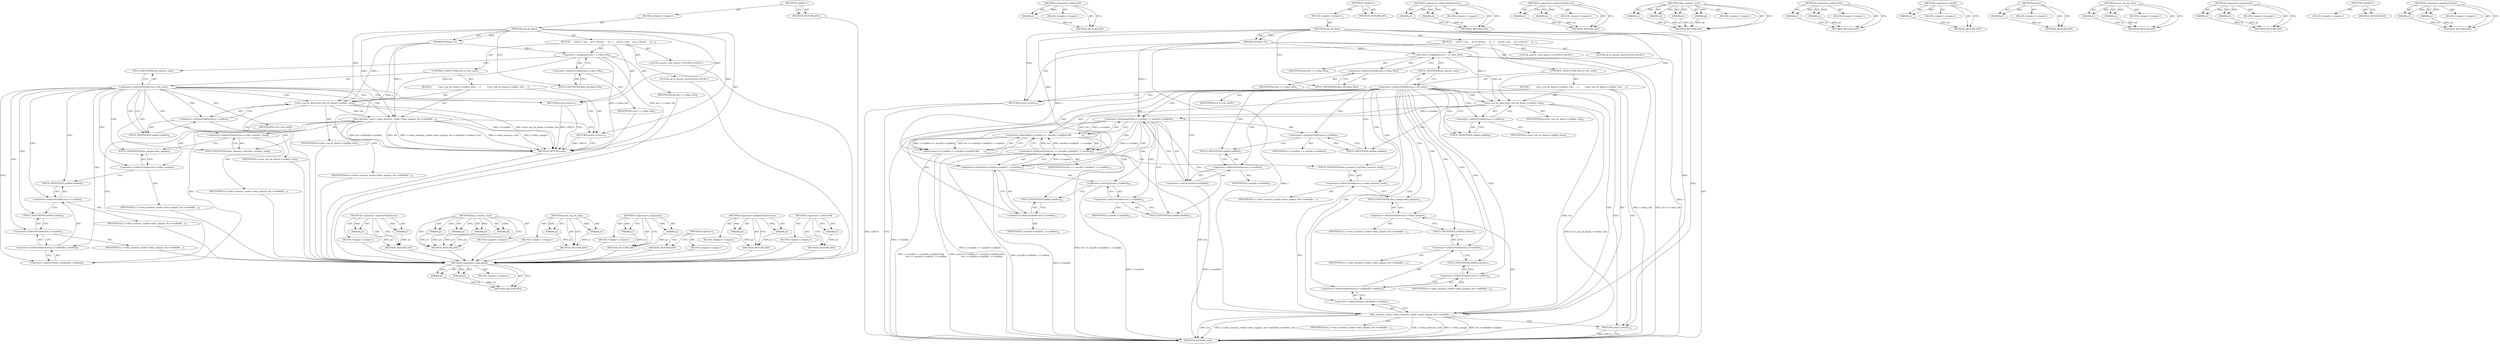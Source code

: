digraph "&lt;operator&gt;.lessEqualsThan" {
vulnerable_89 [label=<(METHOD,&lt;operator&gt;.addressOf)>];
vulnerable_90 [label=<(PARAM,p1)>];
vulnerable_91 [label=<(BLOCK,&lt;empty&gt;,&lt;empty&gt;)>];
vulnerable_92 [label=<(METHOD_RETURN,ANY)>];
vulnerable_6 [label=<(METHOD,&lt;global&gt;)<SUB>1</SUB>>];
vulnerable_7 [label=<(BLOCK,&lt;empty&gt;,&lt;empty&gt;)<SUB>1</SUB>>];
vulnerable_8 [label=<(METHOD,esp_do_dma)<SUB>1</SUB>>];
vulnerable_9 [label=<(PARAM,ESPState *s)<SUB>1</SUB>>];
vulnerable_10 [label=<(BLOCK,{
    uint32_t len;
    int to_device;

     le...,{
    uint32_t len;
    int to_device;

     le...)<SUB>2</SUB>>];
vulnerable_11 [label="<(LOCAL,uint32_t len: uint32_t)<SUB>3</SUB>>"];
vulnerable_12 [label="<(LOCAL,int to_device: int)<SUB>4</SUB>>"];
vulnerable_13 [label=<(&lt;operator&gt;.assignment,len = s-&gt;dma_left)<SUB>6</SUB>>];
vulnerable_14 [label=<(IDENTIFIER,len,len = s-&gt;dma_left)<SUB>6</SUB>>];
vulnerable_15 [label=<(&lt;operator&gt;.indirectFieldAccess,s-&gt;dma_left)<SUB>6</SUB>>];
vulnerable_16 [label=<(IDENTIFIER,s,len = s-&gt;dma_left)<SUB>6</SUB>>];
vulnerable_17 [label=<(FIELD_IDENTIFIER,dma_left,dma_left)<SUB>6</SUB>>];
vulnerable_18 [label=<(CONTROL_STRUCTURE,IF,if (s-&gt;do_cmd))<SUB>7</SUB>>];
vulnerable_19 [label=<(&lt;operator&gt;.indirectFieldAccess,s-&gt;do_cmd)<SUB>7</SUB>>];
vulnerable_20 [label=<(IDENTIFIER,s,if (s-&gt;do_cmd))<SUB>7</SUB>>];
vulnerable_21 [label=<(FIELD_IDENTIFIER,do_cmd,do_cmd)<SUB>7</SUB>>];
vulnerable_22 [label=<(BLOCK,{
         trace_esp_do_dma(s-&gt;cmdlen, len);
  ...,{
         trace_esp_do_dma(s-&gt;cmdlen, len);
  ...)<SUB>7</SUB>>];
vulnerable_23 [label=<(trace_esp_do_dma,trace_esp_do_dma(s-&gt;cmdlen, len))<SUB>8</SUB>>];
vulnerable_24 [label=<(&lt;operator&gt;.indirectFieldAccess,s-&gt;cmdlen)<SUB>8</SUB>>];
vulnerable_25 [label=<(IDENTIFIER,s,trace_esp_do_dma(s-&gt;cmdlen, len))<SUB>8</SUB>>];
vulnerable_26 [label=<(FIELD_IDENTIFIER,cmdlen,cmdlen)<SUB>8</SUB>>];
vulnerable_27 [label=<(IDENTIFIER,len,trace_esp_do_dma(s-&gt;cmdlen, len))<SUB>8</SUB>>];
vulnerable_28 [label=<(dma_memory_read,s-&gt;dma_memory_read(s-&gt;dma_opaque, &amp;s-&gt;cmdbuf[s-...)<SUB>9</SUB>>];
vulnerable_29 [label=<(&lt;operator&gt;.indirectFieldAccess,s-&gt;dma_memory_read)<SUB>9</SUB>>];
vulnerable_30 [label=<(IDENTIFIER,s,s-&gt;dma_memory_read(s-&gt;dma_opaque, &amp;s-&gt;cmdbuf[s-...)<SUB>9</SUB>>];
vulnerable_31 [label=<(FIELD_IDENTIFIER,dma_memory_read,dma_memory_read)<SUB>9</SUB>>];
vulnerable_32 [label=<(&lt;operator&gt;.indirectFieldAccess,s-&gt;dma_opaque)<SUB>9</SUB>>];
vulnerable_33 [label=<(IDENTIFIER,s,s-&gt;dma_memory_read(s-&gt;dma_opaque, &amp;s-&gt;cmdbuf[s-...)<SUB>9</SUB>>];
vulnerable_34 [label=<(FIELD_IDENTIFIER,dma_opaque,dma_opaque)<SUB>9</SUB>>];
vulnerable_35 [label=<(&lt;operator&gt;.addressOf,&amp;s-&gt;cmdbuf[s-&gt;cmdlen])<SUB>9</SUB>>];
vulnerable_36 [label=<(&lt;operator&gt;.indirectIndexAccess,s-&gt;cmdbuf[s-&gt;cmdlen])<SUB>9</SUB>>];
vulnerable_37 [label=<(&lt;operator&gt;.indirectFieldAccess,s-&gt;cmdbuf)<SUB>9</SUB>>];
vulnerable_38 [label=<(IDENTIFIER,s,s-&gt;dma_memory_read(s-&gt;dma_opaque, &amp;s-&gt;cmdbuf[s-...)<SUB>9</SUB>>];
vulnerable_39 [label=<(FIELD_IDENTIFIER,cmdbuf,cmdbuf)<SUB>9</SUB>>];
vulnerable_40 [label=<(&lt;operator&gt;.indirectFieldAccess,s-&gt;cmdlen)<SUB>9</SUB>>];
vulnerable_41 [label=<(IDENTIFIER,s,s-&gt;dma_memory_read(s-&gt;dma_opaque, &amp;s-&gt;cmdbuf[s-...)<SUB>9</SUB>>];
vulnerable_42 [label=<(FIELD_IDENTIFIER,cmdlen,cmdlen)<SUB>9</SUB>>];
vulnerable_43 [label=<(IDENTIFIER,len,s-&gt;dma_memory_read(s-&gt;dma_opaque, &amp;s-&gt;cmdbuf[s-...)<SUB>9</SUB>>];
vulnerable_44 [label=<(RETURN,return;,return;)<SUB>10</SUB>>];
vulnerable_45 [label=<(RETURN,return;,return;)<SUB>12</SUB>>];
vulnerable_46 [label=<(METHOD_RETURN,void)<SUB>1</SUB>>];
vulnerable_48 [label=<(METHOD_RETURN,ANY)<SUB>1</SUB>>];
vulnerable_72 [label=<(METHOD,&lt;operator&gt;.indirectFieldAccess)>];
vulnerable_73 [label=<(PARAM,p1)>];
vulnerable_74 [label=<(PARAM,p2)>];
vulnerable_75 [label=<(BLOCK,&lt;empty&gt;,&lt;empty&gt;)>];
vulnerable_76 [label=<(METHOD_RETURN,ANY)>];
vulnerable_82 [label=<(METHOD,dma_memory_read)>];
vulnerable_83 [label=<(PARAM,p1)>];
vulnerable_84 [label=<(PARAM,p2)>];
vulnerable_85 [label=<(PARAM,p3)>];
vulnerable_86 [label=<(PARAM,p4)>];
vulnerable_87 [label=<(BLOCK,&lt;empty&gt;,&lt;empty&gt;)>];
vulnerable_88 [label=<(METHOD_RETURN,ANY)>];
vulnerable_77 [label=<(METHOD,trace_esp_do_dma)>];
vulnerable_78 [label=<(PARAM,p1)>];
vulnerable_79 [label=<(PARAM,p2)>];
vulnerable_80 [label=<(BLOCK,&lt;empty&gt;,&lt;empty&gt;)>];
vulnerable_81 [label=<(METHOD_RETURN,ANY)>];
vulnerable_67 [label=<(METHOD,&lt;operator&gt;.assignment)>];
vulnerable_68 [label=<(PARAM,p1)>];
vulnerable_69 [label=<(PARAM,p2)>];
vulnerable_70 [label=<(BLOCK,&lt;empty&gt;,&lt;empty&gt;)>];
vulnerable_71 [label=<(METHOD_RETURN,ANY)>];
vulnerable_61 [label=<(METHOD,&lt;global&gt;)<SUB>1</SUB>>];
vulnerable_62 [label=<(BLOCK,&lt;empty&gt;,&lt;empty&gt;)>];
vulnerable_63 [label=<(METHOD_RETURN,ANY)>];
vulnerable_93 [label=<(METHOD,&lt;operator&gt;.indirectIndexAccess)>];
vulnerable_94 [label=<(PARAM,p1)>];
vulnerable_95 [label=<(PARAM,p2)>];
vulnerable_96 [label=<(BLOCK,&lt;empty&gt;,&lt;empty&gt;)>];
vulnerable_97 [label=<(METHOD_RETURN,ANY)>];
fixed_106 [label=<(METHOD,&lt;operator&gt;.logicalAnd)>];
fixed_107 [label=<(PARAM,p1)>];
fixed_108 [label=<(PARAM,p2)>];
fixed_109 [label=<(BLOCK,&lt;empty&gt;,&lt;empty&gt;)>];
fixed_110 [label=<(METHOD_RETURN,ANY)>];
fixed_132 [label=<(METHOD,&lt;operator&gt;.addressOf)>];
fixed_133 [label=<(PARAM,p1)>];
fixed_134 [label=<(BLOCK,&lt;empty&gt;,&lt;empty&gt;)>];
fixed_135 [label=<(METHOD_RETURN,ANY)>];
fixed_6 [label=<(METHOD,&lt;global&gt;)<SUB>1</SUB>>];
fixed_7 [label=<(BLOCK,&lt;empty&gt;,&lt;empty&gt;)<SUB>1</SUB>>];
fixed_8 [label=<(METHOD,esp_do_dma)<SUB>1</SUB>>];
fixed_9 [label=<(PARAM,ESPState *s)<SUB>1</SUB>>];
fixed_10 [label=<(BLOCK,{
    uint32_t len;
    int to_device;

     le...,{
    uint32_t len;
    int to_device;

     le...)<SUB>2</SUB>>];
fixed_11 [label="<(LOCAL,uint32_t len: uint32_t)<SUB>3</SUB>>"];
fixed_12 [label="<(LOCAL,int to_device: int)<SUB>4</SUB>>"];
fixed_13 [label=<(&lt;operator&gt;.assignment,len = s-&gt;dma_left)<SUB>6</SUB>>];
fixed_14 [label=<(IDENTIFIER,len,len = s-&gt;dma_left)<SUB>6</SUB>>];
fixed_15 [label=<(&lt;operator&gt;.indirectFieldAccess,s-&gt;dma_left)<SUB>6</SUB>>];
fixed_16 [label=<(IDENTIFIER,s,len = s-&gt;dma_left)<SUB>6</SUB>>];
fixed_17 [label=<(FIELD_IDENTIFIER,dma_left,dma_left)<SUB>6</SUB>>];
fixed_18 [label=<(CONTROL_STRUCTURE,IF,if (s-&gt;do_cmd))<SUB>7</SUB>>];
fixed_19 [label=<(&lt;operator&gt;.indirectFieldAccess,s-&gt;do_cmd)<SUB>7</SUB>>];
fixed_20 [label=<(IDENTIFIER,s,if (s-&gt;do_cmd))<SUB>7</SUB>>];
fixed_21 [label=<(FIELD_IDENTIFIER,do_cmd,do_cmd)<SUB>7</SUB>>];
fixed_22 [label=<(BLOCK,{
         trace_esp_do_dma(s-&gt;cmdlen, len);
  ...,{
         trace_esp_do_dma(s-&gt;cmdlen, len);
  ...)<SUB>7</SUB>>];
fixed_23 [label=<(trace_esp_do_dma,trace_esp_do_dma(s-&gt;cmdlen, len))<SUB>8</SUB>>];
fixed_24 [label=<(&lt;operator&gt;.indirectFieldAccess,s-&gt;cmdlen)<SUB>8</SUB>>];
fixed_25 [label=<(IDENTIFIER,s,trace_esp_do_dma(s-&gt;cmdlen, len))<SUB>8</SUB>>];
fixed_26 [label=<(FIELD_IDENTIFIER,cmdlen,cmdlen)<SUB>8</SUB>>];
fixed_27 [label=<(IDENTIFIER,len,trace_esp_do_dma(s-&gt;cmdlen, len))<SUB>8</SUB>>];
fixed_28 [label=<(assert,assert (s-&gt;cmdlen &lt;= sizeof(s-&gt;cmdbuf) &amp;&amp;
     ...)<SUB>9</SUB>>];
fixed_29 [label=<(&lt;operator&gt;.logicalAnd,s-&gt;cmdlen &lt;= sizeof(s-&gt;cmdbuf) &amp;&amp;
             ...)<SUB>9</SUB>>];
fixed_30 [label=<(&lt;operator&gt;.lessEqualsThan,s-&gt;cmdlen &lt;= sizeof(s-&gt;cmdbuf))<SUB>9</SUB>>];
fixed_31 [label=<(&lt;operator&gt;.indirectFieldAccess,s-&gt;cmdlen)<SUB>9</SUB>>];
fixed_32 [label=<(IDENTIFIER,s,s-&gt;cmdlen &lt;= sizeof(s-&gt;cmdbuf))<SUB>9</SUB>>];
fixed_33 [label=<(FIELD_IDENTIFIER,cmdlen,cmdlen)<SUB>9</SUB>>];
fixed_34 [label=<(&lt;operator&gt;.sizeOf,sizeof(s-&gt;cmdbuf))<SUB>9</SUB>>];
fixed_35 [label=<(&lt;operator&gt;.indirectFieldAccess,s-&gt;cmdbuf)<SUB>9</SUB>>];
fixed_36 [label=<(IDENTIFIER,s,sizeof(s-&gt;cmdbuf))<SUB>9</SUB>>];
fixed_37 [label=<(FIELD_IDENTIFIER,cmdbuf,cmdbuf)<SUB>9</SUB>>];
fixed_38 [label=<(&lt;operator&gt;.lessEqualsThan,len &lt;= sizeof(s-&gt;cmdbuf) - s-&gt;cmdlen)<SUB>10</SUB>>];
fixed_39 [label=<(IDENTIFIER,len,len &lt;= sizeof(s-&gt;cmdbuf) - s-&gt;cmdlen)<SUB>10</SUB>>];
fixed_40 [label=<(&lt;operator&gt;.subtraction,sizeof(s-&gt;cmdbuf) - s-&gt;cmdlen)<SUB>10</SUB>>];
fixed_41 [label=<(&lt;operator&gt;.sizeOf,sizeof(s-&gt;cmdbuf))<SUB>10</SUB>>];
fixed_42 [label=<(&lt;operator&gt;.indirectFieldAccess,s-&gt;cmdbuf)<SUB>10</SUB>>];
fixed_43 [label=<(IDENTIFIER,s,sizeof(s-&gt;cmdbuf))<SUB>10</SUB>>];
fixed_44 [label=<(FIELD_IDENTIFIER,cmdbuf,cmdbuf)<SUB>10</SUB>>];
fixed_45 [label=<(&lt;operator&gt;.indirectFieldAccess,s-&gt;cmdlen)<SUB>10</SUB>>];
fixed_46 [label=<(IDENTIFIER,s,sizeof(s-&gt;cmdbuf) - s-&gt;cmdlen)<SUB>10</SUB>>];
fixed_47 [label=<(FIELD_IDENTIFIER,cmdlen,cmdlen)<SUB>10</SUB>>];
fixed_48 [label=<(dma_memory_read,s-&gt;dma_memory_read(s-&gt;dma_opaque, &amp;s-&gt;cmdbuf[s-...)<SUB>11</SUB>>];
fixed_49 [label=<(&lt;operator&gt;.indirectFieldAccess,s-&gt;dma_memory_read)<SUB>11</SUB>>];
fixed_50 [label=<(IDENTIFIER,s,s-&gt;dma_memory_read(s-&gt;dma_opaque, &amp;s-&gt;cmdbuf[s-...)<SUB>11</SUB>>];
fixed_51 [label=<(FIELD_IDENTIFIER,dma_memory_read,dma_memory_read)<SUB>11</SUB>>];
fixed_52 [label=<(&lt;operator&gt;.indirectFieldAccess,s-&gt;dma_opaque)<SUB>11</SUB>>];
fixed_53 [label=<(IDENTIFIER,s,s-&gt;dma_memory_read(s-&gt;dma_opaque, &amp;s-&gt;cmdbuf[s-...)<SUB>11</SUB>>];
fixed_54 [label=<(FIELD_IDENTIFIER,dma_opaque,dma_opaque)<SUB>11</SUB>>];
fixed_55 [label=<(&lt;operator&gt;.addressOf,&amp;s-&gt;cmdbuf[s-&gt;cmdlen])<SUB>11</SUB>>];
fixed_56 [label=<(&lt;operator&gt;.indirectIndexAccess,s-&gt;cmdbuf[s-&gt;cmdlen])<SUB>11</SUB>>];
fixed_57 [label=<(&lt;operator&gt;.indirectFieldAccess,s-&gt;cmdbuf)<SUB>11</SUB>>];
fixed_58 [label=<(IDENTIFIER,s,s-&gt;dma_memory_read(s-&gt;dma_opaque, &amp;s-&gt;cmdbuf[s-...)<SUB>11</SUB>>];
fixed_59 [label=<(FIELD_IDENTIFIER,cmdbuf,cmdbuf)<SUB>11</SUB>>];
fixed_60 [label=<(&lt;operator&gt;.indirectFieldAccess,s-&gt;cmdlen)<SUB>11</SUB>>];
fixed_61 [label=<(IDENTIFIER,s,s-&gt;dma_memory_read(s-&gt;dma_opaque, &amp;s-&gt;cmdbuf[s-...)<SUB>11</SUB>>];
fixed_62 [label=<(FIELD_IDENTIFIER,cmdlen,cmdlen)<SUB>11</SUB>>];
fixed_63 [label=<(IDENTIFIER,len,s-&gt;dma_memory_read(s-&gt;dma_opaque, &amp;s-&gt;cmdbuf[s-...)<SUB>11</SUB>>];
fixed_64 [label=<(RETURN,return;,return;)<SUB>12</SUB>>];
fixed_65 [label=<(RETURN,return;,return;)<SUB>14</SUB>>];
fixed_66 [label=<(METHOD_RETURN,void)<SUB>1</SUB>>];
fixed_68 [label=<(METHOD_RETURN,ANY)<SUB>1</SUB>>];
fixed_136 [label=<(METHOD,&lt;operator&gt;.indirectIndexAccess)>];
fixed_137 [label=<(PARAM,p1)>];
fixed_138 [label=<(PARAM,p2)>];
fixed_139 [label=<(BLOCK,&lt;empty&gt;,&lt;empty&gt;)>];
fixed_140 [label=<(METHOD_RETURN,ANY)>];
fixed_92 [label=<(METHOD,&lt;operator&gt;.indirectFieldAccess)>];
fixed_93 [label=<(PARAM,p1)>];
fixed_94 [label=<(PARAM,p2)>];
fixed_95 [label=<(BLOCK,&lt;empty&gt;,&lt;empty&gt;)>];
fixed_96 [label=<(METHOD_RETURN,ANY)>];
fixed_125 [label=<(METHOD,dma_memory_read)>];
fixed_126 [label=<(PARAM,p1)>];
fixed_127 [label=<(PARAM,p2)>];
fixed_128 [label=<(PARAM,p3)>];
fixed_129 [label=<(PARAM,p4)>];
fixed_130 [label=<(BLOCK,&lt;empty&gt;,&lt;empty&gt;)>];
fixed_131 [label=<(METHOD_RETURN,ANY)>];
fixed_120 [label=<(METHOD,&lt;operator&gt;.subtraction)>];
fixed_121 [label=<(PARAM,p1)>];
fixed_122 [label=<(PARAM,p2)>];
fixed_123 [label=<(BLOCK,&lt;empty&gt;,&lt;empty&gt;)>];
fixed_124 [label=<(METHOD_RETURN,ANY)>];
fixed_116 [label=<(METHOD,&lt;operator&gt;.sizeOf)>];
fixed_117 [label=<(PARAM,p1)>];
fixed_118 [label=<(BLOCK,&lt;empty&gt;,&lt;empty&gt;)>];
fixed_119 [label=<(METHOD_RETURN,ANY)>];
fixed_102 [label=<(METHOD,assert)>];
fixed_103 [label=<(PARAM,p1)>];
fixed_104 [label=<(BLOCK,&lt;empty&gt;,&lt;empty&gt;)>];
fixed_105 [label=<(METHOD_RETURN,ANY)>];
fixed_97 [label=<(METHOD,trace_esp_do_dma)>];
fixed_98 [label=<(PARAM,p1)>];
fixed_99 [label=<(PARAM,p2)>];
fixed_100 [label=<(BLOCK,&lt;empty&gt;,&lt;empty&gt;)>];
fixed_101 [label=<(METHOD_RETURN,ANY)>];
fixed_87 [label=<(METHOD,&lt;operator&gt;.assignment)>];
fixed_88 [label=<(PARAM,p1)>];
fixed_89 [label=<(PARAM,p2)>];
fixed_90 [label=<(BLOCK,&lt;empty&gt;,&lt;empty&gt;)>];
fixed_91 [label=<(METHOD_RETURN,ANY)>];
fixed_81 [label=<(METHOD,&lt;global&gt;)<SUB>1</SUB>>];
fixed_82 [label=<(BLOCK,&lt;empty&gt;,&lt;empty&gt;)>];
fixed_83 [label=<(METHOD_RETURN,ANY)>];
fixed_111 [label=<(METHOD,&lt;operator&gt;.lessEqualsThan)>];
fixed_112 [label=<(PARAM,p1)>];
fixed_113 [label=<(PARAM,p2)>];
fixed_114 [label=<(BLOCK,&lt;empty&gt;,&lt;empty&gt;)>];
fixed_115 [label=<(METHOD_RETURN,ANY)>];
vulnerable_89 -> vulnerable_90  [key=0, label="AST: "];
vulnerable_89 -> vulnerable_90  [key=1, label="DDG: "];
vulnerable_89 -> vulnerable_91  [key=0, label="AST: "];
vulnerable_89 -> vulnerable_92  [key=0, label="AST: "];
vulnerable_89 -> vulnerable_92  [key=1, label="CFG: "];
vulnerable_90 -> vulnerable_92  [key=0, label="DDG: p1"];
vulnerable_91 -> fixed_106  [key=0];
vulnerable_92 -> fixed_106  [key=0];
vulnerable_6 -> vulnerable_7  [key=0, label="AST: "];
vulnerable_6 -> vulnerable_48  [key=0, label="AST: "];
vulnerable_6 -> vulnerable_48  [key=1, label="CFG: "];
vulnerable_7 -> vulnerable_8  [key=0, label="AST: "];
vulnerable_8 -> vulnerable_9  [key=0, label="AST: "];
vulnerable_8 -> vulnerable_9  [key=1, label="DDG: "];
vulnerable_8 -> vulnerable_10  [key=0, label="AST: "];
vulnerable_8 -> vulnerable_46  [key=0, label="AST: "];
vulnerable_8 -> vulnerable_17  [key=0, label="CFG: "];
vulnerable_8 -> vulnerable_45  [key=0, label="DDG: "];
vulnerable_8 -> vulnerable_44  [key=0, label="DDG: "];
vulnerable_8 -> vulnerable_23  [key=0, label="DDG: "];
vulnerable_8 -> vulnerable_28  [key=0, label="DDG: "];
vulnerable_9 -> vulnerable_46  [key=0, label="DDG: s"];
vulnerable_9 -> vulnerable_13  [key=0, label="DDG: s"];
vulnerable_9 -> vulnerable_23  [key=0, label="DDG: s"];
vulnerable_9 -> vulnerable_28  [key=0, label="DDG: s"];
vulnerable_10 -> vulnerable_11  [key=0, label="AST: "];
vulnerable_10 -> vulnerable_12  [key=0, label="AST: "];
vulnerable_10 -> vulnerable_13  [key=0, label="AST: "];
vulnerable_10 -> vulnerable_18  [key=0, label="AST: "];
vulnerable_10 -> vulnerable_45  [key=0, label="AST: "];
vulnerable_11 -> fixed_106  [key=0];
vulnerable_12 -> fixed_106  [key=0];
vulnerable_13 -> vulnerable_14  [key=0, label="AST: "];
vulnerable_13 -> vulnerable_15  [key=0, label="AST: "];
vulnerable_13 -> vulnerable_21  [key=0, label="CFG: "];
vulnerable_13 -> vulnerable_46  [key=0, label="DDG: s-&gt;dma_left"];
vulnerable_13 -> vulnerable_46  [key=1, label="DDG: len = s-&gt;dma_left"];
vulnerable_13 -> vulnerable_23  [key=0, label="DDG: len"];
vulnerable_14 -> fixed_106  [key=0];
vulnerable_15 -> vulnerable_16  [key=0, label="AST: "];
vulnerable_15 -> vulnerable_17  [key=0, label="AST: "];
vulnerable_15 -> vulnerable_13  [key=0, label="CFG: "];
vulnerable_16 -> fixed_106  [key=0];
vulnerable_17 -> vulnerable_15  [key=0, label="CFG: "];
vulnerable_18 -> vulnerable_19  [key=0, label="AST: "];
vulnerable_18 -> vulnerable_22  [key=0, label="AST: "];
vulnerable_19 -> vulnerable_20  [key=0, label="AST: "];
vulnerable_19 -> vulnerable_21  [key=0, label="AST: "];
vulnerable_19 -> vulnerable_45  [key=0, label="CFG: "];
vulnerable_19 -> vulnerable_45  [key=1, label="CDG: "];
vulnerable_19 -> vulnerable_26  [key=0, label="CFG: "];
vulnerable_19 -> vulnerable_26  [key=1, label="CDG: "];
vulnerable_19 -> vulnerable_40  [key=0, label="CDG: "];
vulnerable_19 -> vulnerable_24  [key=0, label="CDG: "];
vulnerable_19 -> vulnerable_29  [key=0, label="CDG: "];
vulnerable_19 -> vulnerable_34  [key=0, label="CDG: "];
vulnerable_19 -> vulnerable_32  [key=0, label="CDG: "];
vulnerable_19 -> vulnerable_42  [key=0, label="CDG: "];
vulnerable_19 -> vulnerable_23  [key=0, label="CDG: "];
vulnerable_19 -> vulnerable_28  [key=0, label="CDG: "];
vulnerable_19 -> vulnerable_36  [key=0, label="CDG: "];
vulnerable_19 -> vulnerable_44  [key=0, label="CDG: "];
vulnerable_19 -> vulnerable_35  [key=0, label="CDG: "];
vulnerable_19 -> vulnerable_37  [key=0, label="CDG: "];
vulnerable_19 -> vulnerable_39  [key=0, label="CDG: "];
vulnerable_19 -> vulnerable_31  [key=0, label="CDG: "];
vulnerable_20 -> fixed_106  [key=0];
vulnerable_21 -> vulnerable_19  [key=0, label="CFG: "];
vulnerable_22 -> vulnerable_23  [key=0, label="AST: "];
vulnerable_22 -> vulnerable_28  [key=0, label="AST: "];
vulnerable_22 -> vulnerable_44  [key=0, label="AST: "];
vulnerable_23 -> vulnerable_24  [key=0, label="AST: "];
vulnerable_23 -> vulnerable_27  [key=0, label="AST: "];
vulnerable_23 -> vulnerable_31  [key=0, label="CFG: "];
vulnerable_23 -> vulnerable_46  [key=0, label="DDG: s-&gt;cmdlen"];
vulnerable_23 -> vulnerable_46  [key=1, label="DDG: trace_esp_do_dma(s-&gt;cmdlen, len)"];
vulnerable_23 -> vulnerable_28  [key=0, label="DDG: len"];
vulnerable_24 -> vulnerable_25  [key=0, label="AST: "];
vulnerable_24 -> vulnerable_26  [key=0, label="AST: "];
vulnerable_24 -> vulnerable_23  [key=0, label="CFG: "];
vulnerable_25 -> fixed_106  [key=0];
vulnerable_26 -> vulnerable_24  [key=0, label="CFG: "];
vulnerable_27 -> fixed_106  [key=0];
vulnerable_28 -> vulnerable_29  [key=0, label="AST: "];
vulnerable_28 -> vulnerable_32  [key=0, label="AST: "];
vulnerable_28 -> vulnerable_35  [key=0, label="AST: "];
vulnerable_28 -> vulnerable_43  [key=0, label="AST: "];
vulnerable_28 -> vulnerable_44  [key=0, label="CFG: "];
vulnerable_28 -> vulnerable_46  [key=0, label="DDG: s-&gt;dma_memory_read"];
vulnerable_28 -> vulnerable_46  [key=1, label="DDG: s-&gt;dma_opaque"];
vulnerable_28 -> vulnerable_46  [key=2, label="DDG: &amp;s-&gt;cmdbuf[s-&gt;cmdlen]"];
vulnerable_28 -> vulnerable_46  [key=3, label="DDG: len"];
vulnerable_28 -> vulnerable_46  [key=4, label="DDG: s-&gt;dma_memory_read(s-&gt;dma_opaque, &amp;s-&gt;cmdbuf[s-&gt;cmdlen], len)"];
vulnerable_29 -> vulnerable_30  [key=0, label="AST: "];
vulnerable_29 -> vulnerable_31  [key=0, label="AST: "];
vulnerable_29 -> vulnerable_34  [key=0, label="CFG: "];
vulnerable_30 -> fixed_106  [key=0];
vulnerable_31 -> vulnerable_29  [key=0, label="CFG: "];
vulnerable_32 -> vulnerable_33  [key=0, label="AST: "];
vulnerable_32 -> vulnerable_34  [key=0, label="AST: "];
vulnerable_32 -> vulnerable_39  [key=0, label="CFG: "];
vulnerable_33 -> fixed_106  [key=0];
vulnerable_34 -> vulnerable_32  [key=0, label="CFG: "];
vulnerable_35 -> vulnerable_36  [key=0, label="AST: "];
vulnerable_35 -> vulnerable_28  [key=0, label="CFG: "];
vulnerable_36 -> vulnerable_37  [key=0, label="AST: "];
vulnerable_36 -> vulnerable_40  [key=0, label="AST: "];
vulnerable_36 -> vulnerable_35  [key=0, label="CFG: "];
vulnerable_37 -> vulnerable_38  [key=0, label="AST: "];
vulnerable_37 -> vulnerable_39  [key=0, label="AST: "];
vulnerable_37 -> vulnerable_42  [key=0, label="CFG: "];
vulnerable_38 -> fixed_106  [key=0];
vulnerable_39 -> vulnerable_37  [key=0, label="CFG: "];
vulnerable_40 -> vulnerable_41  [key=0, label="AST: "];
vulnerable_40 -> vulnerable_42  [key=0, label="AST: "];
vulnerable_40 -> vulnerable_36  [key=0, label="CFG: "];
vulnerable_41 -> fixed_106  [key=0];
vulnerable_42 -> vulnerable_40  [key=0, label="CFG: "];
vulnerable_43 -> fixed_106  [key=0];
vulnerable_44 -> vulnerable_46  [key=0, label="CFG: "];
vulnerable_44 -> vulnerable_46  [key=1, label="DDG: &lt;RET&gt;"];
vulnerable_45 -> vulnerable_46  [key=0, label="CFG: "];
vulnerable_45 -> vulnerable_46  [key=1, label="DDG: &lt;RET&gt;"];
vulnerable_46 -> fixed_106  [key=0];
vulnerable_48 -> fixed_106  [key=0];
vulnerable_72 -> vulnerable_73  [key=0, label="AST: "];
vulnerable_72 -> vulnerable_73  [key=1, label="DDG: "];
vulnerable_72 -> vulnerable_75  [key=0, label="AST: "];
vulnerable_72 -> vulnerable_74  [key=0, label="AST: "];
vulnerable_72 -> vulnerable_74  [key=1, label="DDG: "];
vulnerable_72 -> vulnerable_76  [key=0, label="AST: "];
vulnerable_72 -> vulnerable_76  [key=1, label="CFG: "];
vulnerable_73 -> vulnerable_76  [key=0, label="DDG: p1"];
vulnerable_74 -> vulnerable_76  [key=0, label="DDG: p2"];
vulnerable_75 -> fixed_106  [key=0];
vulnerable_76 -> fixed_106  [key=0];
vulnerable_82 -> vulnerable_83  [key=0, label="AST: "];
vulnerable_82 -> vulnerable_83  [key=1, label="DDG: "];
vulnerable_82 -> vulnerable_87  [key=0, label="AST: "];
vulnerable_82 -> vulnerable_84  [key=0, label="AST: "];
vulnerable_82 -> vulnerable_84  [key=1, label="DDG: "];
vulnerable_82 -> vulnerable_88  [key=0, label="AST: "];
vulnerable_82 -> vulnerable_88  [key=1, label="CFG: "];
vulnerable_82 -> vulnerable_85  [key=0, label="AST: "];
vulnerable_82 -> vulnerable_85  [key=1, label="DDG: "];
vulnerable_82 -> vulnerable_86  [key=0, label="AST: "];
vulnerable_82 -> vulnerable_86  [key=1, label="DDG: "];
vulnerable_83 -> vulnerable_88  [key=0, label="DDG: p1"];
vulnerable_84 -> vulnerable_88  [key=0, label="DDG: p2"];
vulnerable_85 -> vulnerable_88  [key=0, label="DDG: p3"];
vulnerable_86 -> vulnerable_88  [key=0, label="DDG: p4"];
vulnerable_87 -> fixed_106  [key=0];
vulnerable_88 -> fixed_106  [key=0];
vulnerable_77 -> vulnerable_78  [key=0, label="AST: "];
vulnerable_77 -> vulnerable_78  [key=1, label="DDG: "];
vulnerable_77 -> vulnerable_80  [key=0, label="AST: "];
vulnerable_77 -> vulnerable_79  [key=0, label="AST: "];
vulnerable_77 -> vulnerable_79  [key=1, label="DDG: "];
vulnerable_77 -> vulnerable_81  [key=0, label="AST: "];
vulnerable_77 -> vulnerable_81  [key=1, label="CFG: "];
vulnerable_78 -> vulnerable_81  [key=0, label="DDG: p1"];
vulnerable_79 -> vulnerable_81  [key=0, label="DDG: p2"];
vulnerable_80 -> fixed_106  [key=0];
vulnerable_81 -> fixed_106  [key=0];
vulnerable_67 -> vulnerable_68  [key=0, label="AST: "];
vulnerable_67 -> vulnerable_68  [key=1, label="DDG: "];
vulnerable_67 -> vulnerable_70  [key=0, label="AST: "];
vulnerable_67 -> vulnerable_69  [key=0, label="AST: "];
vulnerable_67 -> vulnerable_69  [key=1, label="DDG: "];
vulnerable_67 -> vulnerable_71  [key=0, label="AST: "];
vulnerable_67 -> vulnerable_71  [key=1, label="CFG: "];
vulnerable_68 -> vulnerable_71  [key=0, label="DDG: p1"];
vulnerable_69 -> vulnerable_71  [key=0, label="DDG: p2"];
vulnerable_70 -> fixed_106  [key=0];
vulnerable_71 -> fixed_106  [key=0];
vulnerable_61 -> vulnerable_62  [key=0, label="AST: "];
vulnerable_61 -> vulnerable_63  [key=0, label="AST: "];
vulnerable_61 -> vulnerable_63  [key=1, label="CFG: "];
vulnerable_62 -> fixed_106  [key=0];
vulnerable_63 -> fixed_106  [key=0];
vulnerable_93 -> vulnerable_94  [key=0, label="AST: "];
vulnerable_93 -> vulnerable_94  [key=1, label="DDG: "];
vulnerable_93 -> vulnerable_96  [key=0, label="AST: "];
vulnerable_93 -> vulnerable_95  [key=0, label="AST: "];
vulnerable_93 -> vulnerable_95  [key=1, label="DDG: "];
vulnerable_93 -> vulnerable_97  [key=0, label="AST: "];
vulnerable_93 -> vulnerable_97  [key=1, label="CFG: "];
vulnerable_94 -> vulnerable_97  [key=0, label="DDG: p1"];
vulnerable_95 -> vulnerable_97  [key=0, label="DDG: p2"];
vulnerable_96 -> fixed_106  [key=0];
vulnerable_97 -> fixed_106  [key=0];
fixed_106 -> fixed_107  [key=0, label="AST: "];
fixed_106 -> fixed_107  [key=1, label="DDG: "];
fixed_106 -> fixed_109  [key=0, label="AST: "];
fixed_106 -> fixed_108  [key=0, label="AST: "];
fixed_106 -> fixed_108  [key=1, label="DDG: "];
fixed_106 -> fixed_110  [key=0, label="AST: "];
fixed_106 -> fixed_110  [key=1, label="CFG: "];
fixed_107 -> fixed_110  [key=0, label="DDG: p1"];
fixed_108 -> fixed_110  [key=0, label="DDG: p2"];
fixed_132 -> fixed_133  [key=0, label="AST: "];
fixed_132 -> fixed_133  [key=1, label="DDG: "];
fixed_132 -> fixed_134  [key=0, label="AST: "];
fixed_132 -> fixed_135  [key=0, label="AST: "];
fixed_132 -> fixed_135  [key=1, label="CFG: "];
fixed_133 -> fixed_135  [key=0, label="DDG: p1"];
fixed_6 -> fixed_7  [key=0, label="AST: "];
fixed_6 -> fixed_68  [key=0, label="AST: "];
fixed_6 -> fixed_68  [key=1, label="CFG: "];
fixed_7 -> fixed_8  [key=0, label="AST: "];
fixed_8 -> fixed_9  [key=0, label="AST: "];
fixed_8 -> fixed_9  [key=1, label="DDG: "];
fixed_8 -> fixed_10  [key=0, label="AST: "];
fixed_8 -> fixed_66  [key=0, label="AST: "];
fixed_8 -> fixed_17  [key=0, label="CFG: "];
fixed_8 -> fixed_65  [key=0, label="DDG: "];
fixed_8 -> fixed_64  [key=0, label="DDG: "];
fixed_8 -> fixed_23  [key=0, label="DDG: "];
fixed_8 -> fixed_48  [key=0, label="DDG: "];
fixed_8 -> fixed_38  [key=0, label="DDG: "];
fixed_9 -> fixed_66  [key=0, label="DDG: s"];
fixed_9 -> fixed_13  [key=0, label="DDG: s"];
fixed_9 -> fixed_23  [key=0, label="DDG: s"];
fixed_9 -> fixed_48  [key=0, label="DDG: s"];
fixed_9 -> fixed_30  [key=0, label="DDG: s"];
fixed_9 -> fixed_40  [key=0, label="DDG: s"];
fixed_10 -> fixed_11  [key=0, label="AST: "];
fixed_10 -> fixed_12  [key=0, label="AST: "];
fixed_10 -> fixed_13  [key=0, label="AST: "];
fixed_10 -> fixed_18  [key=0, label="AST: "];
fixed_10 -> fixed_65  [key=0, label="AST: "];
fixed_13 -> fixed_14  [key=0, label="AST: "];
fixed_13 -> fixed_15  [key=0, label="AST: "];
fixed_13 -> fixed_21  [key=0, label="CFG: "];
fixed_13 -> fixed_66  [key=0, label="DDG: s-&gt;dma_left"];
fixed_13 -> fixed_66  [key=1, label="DDG: len = s-&gt;dma_left"];
fixed_13 -> fixed_23  [key=0, label="DDG: len"];
fixed_15 -> fixed_16  [key=0, label="AST: "];
fixed_15 -> fixed_17  [key=0, label="AST: "];
fixed_15 -> fixed_13  [key=0, label="CFG: "];
fixed_17 -> fixed_15  [key=0, label="CFG: "];
fixed_18 -> fixed_19  [key=0, label="AST: "];
fixed_18 -> fixed_22  [key=0, label="AST: "];
fixed_19 -> fixed_20  [key=0, label="AST: "];
fixed_19 -> fixed_21  [key=0, label="AST: "];
fixed_19 -> fixed_65  [key=0, label="CFG: "];
fixed_19 -> fixed_65  [key=1, label="CDG: "];
fixed_19 -> fixed_26  [key=0, label="CFG: "];
fixed_19 -> fixed_26  [key=1, label="CDG: "];
fixed_19 -> fixed_24  [key=0, label="CDG: "];
fixed_19 -> fixed_30  [key=0, label="CDG: "];
fixed_19 -> fixed_34  [key=0, label="CDG: "];
fixed_19 -> fixed_48  [key=0, label="CDG: "];
fixed_19 -> fixed_49  [key=0, label="CDG: "];
fixed_19 -> fixed_60  [key=0, label="CDG: "];
fixed_19 -> fixed_33  [key=0, label="CDG: "];
fixed_19 -> fixed_64  [key=0, label="CDG: "];
fixed_19 -> fixed_23  [key=0, label="CDG: "];
fixed_19 -> fixed_51  [key=0, label="CDG: "];
fixed_19 -> fixed_57  [key=0, label="CDG: "];
fixed_19 -> fixed_28  [key=0, label="CDG: "];
fixed_19 -> fixed_52  [key=0, label="CDG: "];
fixed_19 -> fixed_37  [key=0, label="CDG: "];
fixed_19 -> fixed_56  [key=0, label="CDG: "];
fixed_19 -> fixed_29  [key=0, label="CDG: "];
fixed_19 -> fixed_59  [key=0, label="CDG: "];
fixed_19 -> fixed_35  [key=0, label="CDG: "];
fixed_19 -> fixed_55  [key=0, label="CDG: "];
fixed_19 -> fixed_54  [key=0, label="CDG: "];
fixed_19 -> fixed_62  [key=0, label="CDG: "];
fixed_19 -> fixed_31  [key=0, label="CDG: "];
fixed_21 -> fixed_19  [key=0, label="CFG: "];
fixed_22 -> fixed_23  [key=0, label="AST: "];
fixed_22 -> fixed_28  [key=0, label="AST: "];
fixed_22 -> fixed_48  [key=0, label="AST: "];
fixed_22 -> fixed_64  [key=0, label="AST: "];
fixed_23 -> fixed_24  [key=0, label="AST: "];
fixed_23 -> fixed_27  [key=0, label="AST: "];
fixed_23 -> fixed_33  [key=0, label="CFG: "];
fixed_23 -> fixed_66  [key=0, label="DDG: trace_esp_do_dma(s-&gt;cmdlen, len)"];
fixed_23 -> fixed_48  [key=0, label="DDG: len"];
fixed_23 -> fixed_30  [key=0, label="DDG: s-&gt;cmdlen"];
fixed_23 -> fixed_38  [key=0, label="DDG: len"];
fixed_24 -> fixed_25  [key=0, label="AST: "];
fixed_24 -> fixed_26  [key=0, label="AST: "];
fixed_24 -> fixed_23  [key=0, label="CFG: "];
fixed_26 -> fixed_24  [key=0, label="CFG: "];
fixed_28 -> fixed_29  [key=0, label="AST: "];
fixed_28 -> fixed_51  [key=0, label="CFG: "];
fixed_28 -> fixed_66  [key=0, label="DDG: s-&gt;cmdlen &lt;= sizeof(s-&gt;cmdbuf) &amp;&amp;
                len &lt;= sizeof(s-&gt;cmdbuf) - s-&gt;cmdlen"];
fixed_28 -> fixed_66  [key=1, label="DDG: assert (s-&gt;cmdlen &lt;= sizeof(s-&gt;cmdbuf) &amp;&amp;
                len &lt;= sizeof(s-&gt;cmdbuf) - s-&gt;cmdlen)"];
fixed_29 -> fixed_30  [key=0, label="AST: "];
fixed_29 -> fixed_38  [key=0, label="AST: "];
fixed_29 -> fixed_28  [key=0, label="CFG: "];
fixed_29 -> fixed_28  [key=1, label="DDG: s-&gt;cmdlen &lt;= sizeof(s-&gt;cmdbuf)"];
fixed_29 -> fixed_28  [key=2, label="DDG: len &lt;= sizeof(s-&gt;cmdbuf) - s-&gt;cmdlen"];
fixed_29 -> fixed_66  [key=0, label="DDG: s-&gt;cmdlen &lt;= sizeof(s-&gt;cmdbuf)"];
fixed_29 -> fixed_66  [key=1, label="DDG: len &lt;= sizeof(s-&gt;cmdbuf) - s-&gt;cmdlen"];
fixed_30 -> fixed_31  [key=0, label="AST: "];
fixed_30 -> fixed_34  [key=0, label="AST: "];
fixed_30 -> fixed_29  [key=0, label="CFG: "];
fixed_30 -> fixed_29  [key=1, label="DDG: s-&gt;cmdlen"];
fixed_30 -> fixed_44  [key=0, label="CFG: "];
fixed_30 -> fixed_44  [key=1, label="CDG: "];
fixed_30 -> fixed_66  [key=0, label="DDG: s-&gt;cmdlen"];
fixed_30 -> fixed_40  [key=0, label="DDG: s-&gt;cmdlen"];
fixed_30 -> fixed_40  [key=1, label="CDG: "];
fixed_30 -> fixed_47  [key=0, label="CDG: "];
fixed_30 -> fixed_42  [key=0, label="CDG: "];
fixed_30 -> fixed_38  [key=0, label="CDG: "];
fixed_30 -> fixed_41  [key=0, label="CDG: "];
fixed_30 -> fixed_45  [key=0, label="CDG: "];
fixed_31 -> fixed_32  [key=0, label="AST: "];
fixed_31 -> fixed_33  [key=0, label="AST: "];
fixed_31 -> fixed_37  [key=0, label="CFG: "];
fixed_33 -> fixed_31  [key=0, label="CFG: "];
fixed_34 -> fixed_35  [key=0, label="AST: "];
fixed_34 -> fixed_30  [key=0, label="CFG: "];
fixed_34 -> fixed_66  [key=0, label="DDG: s-&gt;cmdbuf"];
fixed_35 -> fixed_36  [key=0, label="AST: "];
fixed_35 -> fixed_37  [key=0, label="AST: "];
fixed_35 -> fixed_34  [key=0, label="CFG: "];
fixed_37 -> fixed_35  [key=0, label="CFG: "];
fixed_38 -> fixed_39  [key=0, label="AST: "];
fixed_38 -> fixed_40  [key=0, label="AST: "];
fixed_38 -> fixed_29  [key=0, label="CFG: "];
fixed_38 -> fixed_29  [key=1, label="DDG: len"];
fixed_38 -> fixed_29  [key=2, label="DDG: sizeof(s-&gt;cmdbuf) - s-&gt;cmdlen"];
fixed_38 -> fixed_66  [key=0, label="DDG: sizeof(s-&gt;cmdbuf) - s-&gt;cmdlen"];
fixed_38 -> fixed_48  [key=0, label="DDG: len"];
fixed_40 -> fixed_41  [key=0, label="AST: "];
fixed_40 -> fixed_45  [key=0, label="AST: "];
fixed_40 -> fixed_38  [key=0, label="CFG: "];
fixed_40 -> fixed_38  [key=1, label="DDG: s-&gt;cmdlen"];
fixed_40 -> fixed_66  [key=0, label="DDG: s-&gt;cmdlen"];
fixed_41 -> fixed_42  [key=0, label="AST: "];
fixed_41 -> fixed_47  [key=0, label="CFG: "];
fixed_41 -> fixed_66  [key=0, label="DDG: s-&gt;cmdbuf"];
fixed_42 -> fixed_43  [key=0, label="AST: "];
fixed_42 -> fixed_44  [key=0, label="AST: "];
fixed_42 -> fixed_41  [key=0, label="CFG: "];
fixed_44 -> fixed_42  [key=0, label="CFG: "];
fixed_45 -> fixed_46  [key=0, label="AST: "];
fixed_45 -> fixed_47  [key=0, label="AST: "];
fixed_45 -> fixed_40  [key=0, label="CFG: "];
fixed_47 -> fixed_45  [key=0, label="CFG: "];
fixed_48 -> fixed_49  [key=0, label="AST: "];
fixed_48 -> fixed_52  [key=0, label="AST: "];
fixed_48 -> fixed_55  [key=0, label="AST: "];
fixed_48 -> fixed_63  [key=0, label="AST: "];
fixed_48 -> fixed_64  [key=0, label="CFG: "];
fixed_48 -> fixed_66  [key=0, label="DDG: s-&gt;dma_memory_read"];
fixed_48 -> fixed_66  [key=1, label="DDG: s-&gt;dma_opaque"];
fixed_48 -> fixed_66  [key=2, label="DDG: &amp;s-&gt;cmdbuf[s-&gt;cmdlen]"];
fixed_48 -> fixed_66  [key=3, label="DDG: len"];
fixed_48 -> fixed_66  [key=4, label="DDG: s-&gt;dma_memory_read(s-&gt;dma_opaque, &amp;s-&gt;cmdbuf[s-&gt;cmdlen], len)"];
fixed_49 -> fixed_50  [key=0, label="AST: "];
fixed_49 -> fixed_51  [key=0, label="AST: "];
fixed_49 -> fixed_54  [key=0, label="CFG: "];
fixed_51 -> fixed_49  [key=0, label="CFG: "];
fixed_52 -> fixed_53  [key=0, label="AST: "];
fixed_52 -> fixed_54  [key=0, label="AST: "];
fixed_52 -> fixed_59  [key=0, label="CFG: "];
fixed_54 -> fixed_52  [key=0, label="CFG: "];
fixed_55 -> fixed_56  [key=0, label="AST: "];
fixed_55 -> fixed_48  [key=0, label="CFG: "];
fixed_56 -> fixed_57  [key=0, label="AST: "];
fixed_56 -> fixed_60  [key=0, label="AST: "];
fixed_56 -> fixed_55  [key=0, label="CFG: "];
fixed_57 -> fixed_58  [key=0, label="AST: "];
fixed_57 -> fixed_59  [key=0, label="AST: "];
fixed_57 -> fixed_62  [key=0, label="CFG: "];
fixed_59 -> fixed_57  [key=0, label="CFG: "];
fixed_60 -> fixed_61  [key=0, label="AST: "];
fixed_60 -> fixed_62  [key=0, label="AST: "];
fixed_60 -> fixed_56  [key=0, label="CFG: "];
fixed_62 -> fixed_60  [key=0, label="CFG: "];
fixed_64 -> fixed_66  [key=0, label="CFG: "];
fixed_64 -> fixed_66  [key=1, label="DDG: &lt;RET&gt;"];
fixed_65 -> fixed_66  [key=0, label="CFG: "];
fixed_65 -> fixed_66  [key=1, label="DDG: &lt;RET&gt;"];
fixed_136 -> fixed_137  [key=0, label="AST: "];
fixed_136 -> fixed_137  [key=1, label="DDG: "];
fixed_136 -> fixed_139  [key=0, label="AST: "];
fixed_136 -> fixed_138  [key=0, label="AST: "];
fixed_136 -> fixed_138  [key=1, label="DDG: "];
fixed_136 -> fixed_140  [key=0, label="AST: "];
fixed_136 -> fixed_140  [key=1, label="CFG: "];
fixed_137 -> fixed_140  [key=0, label="DDG: p1"];
fixed_138 -> fixed_140  [key=0, label="DDG: p2"];
fixed_92 -> fixed_93  [key=0, label="AST: "];
fixed_92 -> fixed_93  [key=1, label="DDG: "];
fixed_92 -> fixed_95  [key=0, label="AST: "];
fixed_92 -> fixed_94  [key=0, label="AST: "];
fixed_92 -> fixed_94  [key=1, label="DDG: "];
fixed_92 -> fixed_96  [key=0, label="AST: "];
fixed_92 -> fixed_96  [key=1, label="CFG: "];
fixed_93 -> fixed_96  [key=0, label="DDG: p1"];
fixed_94 -> fixed_96  [key=0, label="DDG: p2"];
fixed_125 -> fixed_126  [key=0, label="AST: "];
fixed_125 -> fixed_126  [key=1, label="DDG: "];
fixed_125 -> fixed_130  [key=0, label="AST: "];
fixed_125 -> fixed_127  [key=0, label="AST: "];
fixed_125 -> fixed_127  [key=1, label="DDG: "];
fixed_125 -> fixed_131  [key=0, label="AST: "];
fixed_125 -> fixed_131  [key=1, label="CFG: "];
fixed_125 -> fixed_128  [key=0, label="AST: "];
fixed_125 -> fixed_128  [key=1, label="DDG: "];
fixed_125 -> fixed_129  [key=0, label="AST: "];
fixed_125 -> fixed_129  [key=1, label="DDG: "];
fixed_126 -> fixed_131  [key=0, label="DDG: p1"];
fixed_127 -> fixed_131  [key=0, label="DDG: p2"];
fixed_128 -> fixed_131  [key=0, label="DDG: p3"];
fixed_129 -> fixed_131  [key=0, label="DDG: p4"];
fixed_120 -> fixed_121  [key=0, label="AST: "];
fixed_120 -> fixed_121  [key=1, label="DDG: "];
fixed_120 -> fixed_123  [key=0, label="AST: "];
fixed_120 -> fixed_122  [key=0, label="AST: "];
fixed_120 -> fixed_122  [key=1, label="DDG: "];
fixed_120 -> fixed_124  [key=0, label="AST: "];
fixed_120 -> fixed_124  [key=1, label="CFG: "];
fixed_121 -> fixed_124  [key=0, label="DDG: p1"];
fixed_122 -> fixed_124  [key=0, label="DDG: p2"];
fixed_116 -> fixed_117  [key=0, label="AST: "];
fixed_116 -> fixed_117  [key=1, label="DDG: "];
fixed_116 -> fixed_118  [key=0, label="AST: "];
fixed_116 -> fixed_119  [key=0, label="AST: "];
fixed_116 -> fixed_119  [key=1, label="CFG: "];
fixed_117 -> fixed_119  [key=0, label="DDG: p1"];
fixed_102 -> fixed_103  [key=0, label="AST: "];
fixed_102 -> fixed_103  [key=1, label="DDG: "];
fixed_102 -> fixed_104  [key=0, label="AST: "];
fixed_102 -> fixed_105  [key=0, label="AST: "];
fixed_102 -> fixed_105  [key=1, label="CFG: "];
fixed_103 -> fixed_105  [key=0, label="DDG: p1"];
fixed_97 -> fixed_98  [key=0, label="AST: "];
fixed_97 -> fixed_98  [key=1, label="DDG: "];
fixed_97 -> fixed_100  [key=0, label="AST: "];
fixed_97 -> fixed_99  [key=0, label="AST: "];
fixed_97 -> fixed_99  [key=1, label="DDG: "];
fixed_97 -> fixed_101  [key=0, label="AST: "];
fixed_97 -> fixed_101  [key=1, label="CFG: "];
fixed_98 -> fixed_101  [key=0, label="DDG: p1"];
fixed_99 -> fixed_101  [key=0, label="DDG: p2"];
fixed_87 -> fixed_88  [key=0, label="AST: "];
fixed_87 -> fixed_88  [key=1, label="DDG: "];
fixed_87 -> fixed_90  [key=0, label="AST: "];
fixed_87 -> fixed_89  [key=0, label="AST: "];
fixed_87 -> fixed_89  [key=1, label="DDG: "];
fixed_87 -> fixed_91  [key=0, label="AST: "];
fixed_87 -> fixed_91  [key=1, label="CFG: "];
fixed_88 -> fixed_91  [key=0, label="DDG: p1"];
fixed_89 -> fixed_91  [key=0, label="DDG: p2"];
fixed_81 -> fixed_82  [key=0, label="AST: "];
fixed_81 -> fixed_83  [key=0, label="AST: "];
fixed_81 -> fixed_83  [key=1, label="CFG: "];
fixed_111 -> fixed_112  [key=0, label="AST: "];
fixed_111 -> fixed_112  [key=1, label="DDG: "];
fixed_111 -> fixed_114  [key=0, label="AST: "];
fixed_111 -> fixed_113  [key=0, label="AST: "];
fixed_111 -> fixed_113  [key=1, label="DDG: "];
fixed_111 -> fixed_115  [key=0, label="AST: "];
fixed_111 -> fixed_115  [key=1, label="CFG: "];
fixed_112 -> fixed_115  [key=0, label="DDG: p1"];
fixed_113 -> fixed_115  [key=0, label="DDG: p2"];
}
